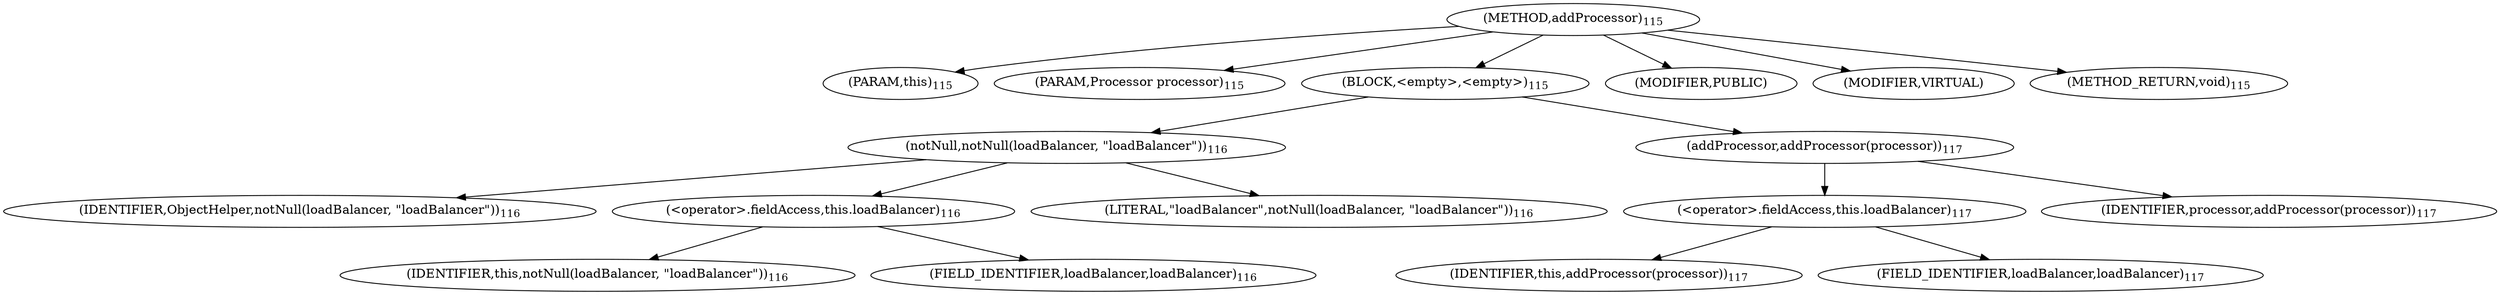 digraph "addProcessor" {  
"230" [label = <(METHOD,addProcessor)<SUB>115</SUB>> ]
"231" [label = <(PARAM,this)<SUB>115</SUB>> ]
"232" [label = <(PARAM,Processor processor)<SUB>115</SUB>> ]
"233" [label = <(BLOCK,&lt;empty&gt;,&lt;empty&gt;)<SUB>115</SUB>> ]
"234" [label = <(notNull,notNull(loadBalancer, &quot;loadBalancer&quot;))<SUB>116</SUB>> ]
"235" [label = <(IDENTIFIER,ObjectHelper,notNull(loadBalancer, &quot;loadBalancer&quot;))<SUB>116</SUB>> ]
"236" [label = <(&lt;operator&gt;.fieldAccess,this.loadBalancer)<SUB>116</SUB>> ]
"237" [label = <(IDENTIFIER,this,notNull(loadBalancer, &quot;loadBalancer&quot;))<SUB>116</SUB>> ]
"238" [label = <(FIELD_IDENTIFIER,loadBalancer,loadBalancer)<SUB>116</SUB>> ]
"239" [label = <(LITERAL,&quot;loadBalancer&quot;,notNull(loadBalancer, &quot;loadBalancer&quot;))<SUB>116</SUB>> ]
"240" [label = <(addProcessor,addProcessor(processor))<SUB>117</SUB>> ]
"241" [label = <(&lt;operator&gt;.fieldAccess,this.loadBalancer)<SUB>117</SUB>> ]
"242" [label = <(IDENTIFIER,this,addProcessor(processor))<SUB>117</SUB>> ]
"243" [label = <(FIELD_IDENTIFIER,loadBalancer,loadBalancer)<SUB>117</SUB>> ]
"244" [label = <(IDENTIFIER,processor,addProcessor(processor))<SUB>117</SUB>> ]
"245" [label = <(MODIFIER,PUBLIC)> ]
"246" [label = <(MODIFIER,VIRTUAL)> ]
"247" [label = <(METHOD_RETURN,void)<SUB>115</SUB>> ]
  "230" -> "231" 
  "230" -> "232" 
  "230" -> "233" 
  "230" -> "245" 
  "230" -> "246" 
  "230" -> "247" 
  "233" -> "234" 
  "233" -> "240" 
  "234" -> "235" 
  "234" -> "236" 
  "234" -> "239" 
  "236" -> "237" 
  "236" -> "238" 
  "240" -> "241" 
  "240" -> "244" 
  "241" -> "242" 
  "241" -> "243" 
}
